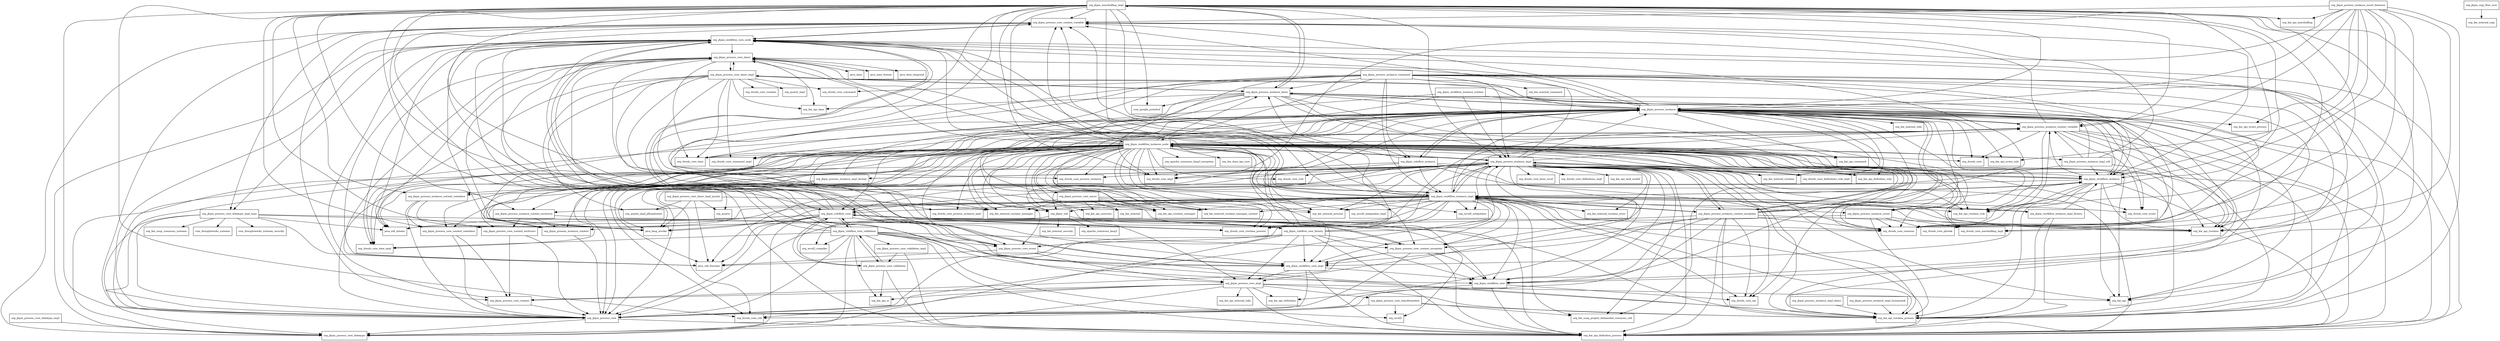 digraph jbpm_flow_7_7_0_Final_package_dependencies {
  node [shape = box, fontsize=10.0];
  org_jbpm_marshalling_impl -> com_google_protobuf;
  org_jbpm_marshalling_impl -> org_drools_core_common;
  org_jbpm_marshalling_impl -> org_drools_core_impl;
  org_jbpm_marshalling_impl -> org_drools_core_marshalling_impl;
  org_jbpm_marshalling_impl -> org_drools_core_process_instance;
  org_jbpm_marshalling_impl -> org_drools_core_process_instance_impl;
  org_jbpm_marshalling_impl -> org_drools_core_runtime_process;
  org_jbpm_marshalling_impl -> org_drools_core_util;
  org_jbpm_marshalling_impl -> org_jbpm_process_core;
  org_jbpm_marshalling_impl -> org_jbpm_process_core_context_exclusive;
  org_jbpm_marshalling_impl -> org_jbpm_process_core_context_swimlane;
  org_jbpm_marshalling_impl -> org_jbpm_process_core_context_variable;
  org_jbpm_marshalling_impl -> org_jbpm_process_instance;
  org_jbpm_marshalling_impl -> org_jbpm_process_instance_context_exclusive;
  org_jbpm_marshalling_impl -> org_jbpm_process_instance_context_swimlane;
  org_jbpm_marshalling_impl -> org_jbpm_process_instance_context_variable;
  org_jbpm_marshalling_impl -> org_jbpm_process_instance_impl;
  org_jbpm_marshalling_impl -> org_jbpm_process_instance_timer;
  org_jbpm_marshalling_impl -> org_jbpm_ruleflow_core;
  org_jbpm_marshalling_impl -> org_jbpm_ruleflow_instance;
  org_jbpm_marshalling_impl -> org_jbpm_workflow_instance;
  org_jbpm_marshalling_impl -> org_jbpm_workflow_instance_impl;
  org_jbpm_marshalling_impl -> org_jbpm_workflow_instance_node;
  org_jbpm_marshalling_impl -> org_kie_api;
  org_jbpm_marshalling_impl -> org_kie_api_definition_process;
  org_jbpm_marshalling_impl -> org_kie_api_marshalling;
  org_jbpm_marshalling_impl -> org_kie_api_runtime_process;
  org_jbpm_marshalling_impl -> org_kie_api_runtime_rule;
  org_jbpm_osgi_flow_core -> org_kie_internal_osgi;
  org_jbpm_process_core -> org_jbpm_process_core_datatype;
  org_jbpm_process_core -> org_kie_api_definition_process;
  org_jbpm_process_core_async -> org_drools_core_process_instance_impl;
  org_jbpm_process_core_async -> org_kie_api_executor;
  org_jbpm_process_core_async -> org_kie_api_runtime;
  org_jbpm_process_core_async -> org_kie_api_runtime_manager;
  org_jbpm_process_core_async -> org_kie_api_runtime_process;
  org_jbpm_process_core_async -> org_kie_internal;
  org_jbpm_process_core_async -> org_kie_internal_process;
  org_jbpm_process_core_async -> org_kie_internal_runtime_manager;
  org_jbpm_process_core_async -> org_kie_internal_runtime_manager_context;
  org_jbpm_process_core_context -> org_jbpm_process_core;
  org_jbpm_process_core_context_exception -> org_jbpm_process_core;
  org_jbpm_process_core_context_exception -> org_jbpm_process_core_context;
  org_jbpm_process_core_context_exception -> org_jbpm_ruleflow_core;
  org_jbpm_process_core_context_exception -> org_jbpm_workflow_core;
  org_jbpm_process_core_context_exception -> org_jbpm_workflow_core_impl;
  org_jbpm_process_core_context_exception -> org_kie_api_definition_process;
  org_jbpm_process_core_context_exclusive -> org_jbpm_process_core;
  org_jbpm_process_core_context_exclusive -> org_jbpm_process_core_context;
  org_jbpm_process_core_context_swimlane -> org_jbpm_process_core;
  org_jbpm_process_core_context_swimlane -> org_jbpm_process_core_context;
  org_jbpm_process_core_context_variable -> org_jbpm_process_core;
  org_jbpm_process_core_context_variable -> org_jbpm_process_core_context;
  org_jbpm_process_core_context_variable -> org_jbpm_process_core_datatype;
  org_jbpm_process_core_context_variable -> org_jbpm_process_core_datatype_impl_type;
  org_jbpm_process_core_context_variable -> org_jbpm_workflow_core_node;
  org_jbpm_process_core_datatype_impl -> org_jbpm_process_core_datatype;
  org_jbpm_process_core_datatype_impl_type -> com_thoughtworks_xstream;
  org_jbpm_process_core_datatype_impl_type -> com_thoughtworks_xstream_security;
  org_jbpm_process_core_datatype_impl_type -> java_lang_invoke;
  org_jbpm_process_core_datatype_impl_type -> java_util_function;
  org_jbpm_process_core_datatype_impl_type -> java_util_stream;
  org_jbpm_process_core_datatype_impl_type -> org_drools_core_common;
  org_jbpm_process_core_datatype_impl_type -> org_jbpm_process_core;
  org_jbpm_process_core_datatype_impl_type -> org_jbpm_process_core_datatype;
  org_jbpm_process_core_datatype_impl_type -> org_kie_soup_commons_xstream;
  org_jbpm_process_core_event -> java_util_function;
  org_jbpm_process_core_event -> org_jbpm_process_core_impl;
  org_jbpm_process_core_event -> org_jbpm_workflow_core_node;
  org_jbpm_process_core_event -> org_kie_api_runtime_process;
  org_jbpm_process_core_impl -> org_jbpm_process_core;
  org_jbpm_process_core_impl -> org_jbpm_process_core_context;
  org_jbpm_process_core_impl -> org_jbpm_process_core_datatype;
  org_jbpm_process_core_impl -> org_jbpm_process_core_transformation;
  org_jbpm_process_core_impl -> org_kie_api;
  org_jbpm_process_core_impl -> org_kie_api_definition;
  org_jbpm_process_core_impl -> org_kie_api_definition_process;
  org_jbpm_process_core_impl -> org_kie_api_internal_utils;
  org_jbpm_process_core_impl -> org_kie_api_io;
  org_jbpm_process_core_impl -> org_kie_api_runtime_process;
  org_jbpm_process_core_timer -> java_lang_invoke;
  org_jbpm_process_core_timer -> java_time;
  org_jbpm_process_core_timer -> java_time_format;
  org_jbpm_process_core_timer -> java_time_temporal;
  org_jbpm_process_core_timer -> java_util_function;
  org_jbpm_process_core_timer -> java_util_stream;
  org_jbpm_process_core_timer -> org_drools_core_time;
  org_jbpm_process_core_timer -> org_drools_core_time_impl;
  org_jbpm_process_core_timer -> org_jbpm_process_core_timer_impl;
  org_jbpm_process_core_timer -> org_jbpm_util;
  org_jbpm_process_core_timer -> org_kie_api_time;
  org_jbpm_process_core_timer_impl -> org_drools_core_command;
  org_jbpm_process_core_timer_impl -> org_drools_core_command_impl;
  org_jbpm_process_core_timer_impl -> org_drools_core_common;
  org_jbpm_process_core_timer_impl -> org_drools_core_runtime;
  org_jbpm_process_core_timer_impl -> org_drools_core_time;
  org_jbpm_process_core_timer_impl -> org_drools_core_time_impl;
  org_jbpm_process_core_timer_impl -> org_jbpm_process_core_timer;
  org_jbpm_process_core_timer_impl -> org_jbpm_process_instance_timer;
  org_jbpm_process_core_timer_impl -> org_kie_api_runtime;
  org_jbpm_process_core_timer_impl -> org_kie_api_runtime_manager;
  org_jbpm_process_core_timer_impl -> org_kie_api_time;
  org_jbpm_process_core_timer_impl -> org_kie_internal_runtime_manager;
  org_jbpm_process_core_timer_impl -> org_kie_internal_runtime_manager_context;
  org_jbpm_process_core_timer_impl -> org_quartz;
  org_jbpm_process_core_timer_impl -> org_quartz_impl;
  org_jbpm_process_core_timer_impl -> org_quartz_impl_jdbcjobstore;
  org_jbpm_process_core_timer_impl_quartz -> java_lang_invoke;
  org_jbpm_process_core_timer_impl_quartz -> java_util_function;
  org_jbpm_process_core_timer_impl_quartz -> org_kie_internal_runtime_manager;
  org_jbpm_process_core_timer_impl_quartz -> org_quartz;
  org_jbpm_process_core_timer_impl_quartz -> org_quartz_impl_jdbcjobstore;
  org_jbpm_process_core_transformation -> org_drools_core_util;
  org_jbpm_process_core_transformation -> org_kie_api_runtime_process;
  org_jbpm_process_core_transformation -> org_kie_soup_project_datamodel_commons_util;
  org_jbpm_process_core_transformation -> org_mvel2;
  org_jbpm_process_core_validation -> org_jbpm_ruleflow_core;
  org_jbpm_process_core_validation -> org_jbpm_ruleflow_core_validation;
  org_jbpm_process_core_validation -> org_kie_api_definition_process;
  org_jbpm_process_core_validation -> org_kie_api_io;
  org_jbpm_process_core_validation_impl -> org_jbpm_process_core_validation;
  org_jbpm_process_core_validation_impl -> org_kie_api_definition_process;
  org_jbpm_process_instance -> org_drools_core;
  org_jbpm_process_instance -> org_drools_core_command_impl;
  org_jbpm_process_instance -> org_drools_core_common;
  org_jbpm_process_instance -> org_drools_core_definitions_rule_impl;
  org_jbpm_process_instance -> org_drools_core_event;
  org_jbpm_process_instance -> org_drools_core_impl;
  org_jbpm_process_instance -> org_drools_core_marshalling_impl;
  org_jbpm_process_instance -> org_drools_core_phreak;
  org_jbpm_process_instance -> org_drools_core_runtime_process;
  org_jbpm_process_instance -> org_drools_core_time;
  org_jbpm_process_instance -> org_drools_core_time_impl;
  org_jbpm_process_instance -> org_jbpm_process_core;
  org_jbpm_process_instance -> org_jbpm_process_core_context_variable;
  org_jbpm_process_instance -> org_jbpm_process_core_event;
  org_jbpm_process_instance -> org_jbpm_process_core_timer;
  org_jbpm_process_instance -> org_jbpm_process_instance_context_variable;
  org_jbpm_process_instance -> org_jbpm_process_instance_event;
  org_jbpm_process_instance -> org_jbpm_process_instance_timer;
  org_jbpm_process_instance -> org_jbpm_ruleflow_core;
  org_jbpm_process_instance -> org_jbpm_ruleflow_instance;
  org_jbpm_process_instance -> org_jbpm_workflow_core_node;
  org_jbpm_process_instance -> org_kie_api;
  org_jbpm_process_instance -> org_kie_api_command;
  org_jbpm_process_instance -> org_kie_api_definition_process;
  org_jbpm_process_instance -> org_kie_api_definition_rule;
  org_jbpm_process_instance -> org_kie_api_event_process;
  org_jbpm_process_instance -> org_kie_api_event_rule;
  org_jbpm_process_instance -> org_kie_api_runtime;
  org_jbpm_process_instance -> org_kie_api_runtime_manager;
  org_jbpm_process_instance -> org_kie_api_runtime_process;
  org_jbpm_process_instance -> org_kie_api_runtime_rule;
  org_jbpm_process_instance -> org_kie_internal_process;
  org_jbpm_process_instance -> org_kie_internal_runtime;
  org_jbpm_process_instance -> org_kie_internal_runtime_manager;
  org_jbpm_process_instance -> org_kie_internal_runtime_manager_context;
  org_jbpm_process_instance -> org_kie_internal_utils;
  org_jbpm_process_instance_command -> org_drools_core_command;
  org_jbpm_process_instance_command -> org_drools_core_command_impl;
  org_jbpm_process_instance_command -> org_drools_core_common;
  org_jbpm_process_instance_command -> org_drools_core_impl;
  org_jbpm_process_instance_command -> org_drools_core_runtime_process;
  org_jbpm_process_instance_command -> org_jbpm_process_instance;
  org_jbpm_process_instance_command -> org_jbpm_process_instance_impl;
  org_jbpm_process_instance_command -> org_jbpm_process_instance_timer;
  org_jbpm_process_instance_command -> org_jbpm_ruleflow_instance;
  org_jbpm_process_instance_command -> org_jbpm_workflow_core_impl;
  org_jbpm_process_instance_command -> org_jbpm_workflow_instance;
  org_jbpm_process_instance_command -> org_jbpm_workflow_instance_impl;
  org_jbpm_process_instance_command -> org_jbpm_workflow_instance_node;
  org_jbpm_process_instance_command -> org_kie_api;
  org_jbpm_process_instance_command -> org_kie_api_definition_process;
  org_jbpm_process_instance_command -> org_kie_api_runtime;
  org_jbpm_process_instance_command -> org_kie_api_runtime_process;
  org_jbpm_process_instance_command -> org_kie_internal_command;
  org_jbpm_process_instance_context -> org_jbpm_process_core;
  org_jbpm_process_instance_context -> org_jbpm_process_instance;
  org_jbpm_process_instance_context_exception -> org_drools_core_common;
  org_jbpm_process_instance_context_exception -> org_drools_core_spi;
  org_jbpm_process_instance_context_exception -> org_jbpm_process_core;
  org_jbpm_process_instance_context_exception -> org_jbpm_process_core_context_exception;
  org_jbpm_process_instance_context_exception -> org_jbpm_process_instance;
  org_jbpm_process_instance_context_exception -> org_jbpm_process_instance_context;
  org_jbpm_process_instance_context_exception -> org_jbpm_process_instance_impl;
  org_jbpm_process_instance_context_exception -> org_jbpm_workflow_core;
  org_jbpm_process_instance_context_exception -> org_jbpm_workflow_core_impl;
  org_jbpm_process_instance_context_exception -> org_jbpm_workflow_core_node;
  org_jbpm_process_instance_context_exception -> org_jbpm_workflow_instance;
  org_jbpm_process_instance_context_exception -> org_jbpm_workflow_instance_impl;
  org_jbpm_process_instance_context_exception -> org_jbpm_workflow_instance_node;
  org_jbpm_process_instance_context_exception -> org_kie_api_definition_process;
  org_jbpm_process_instance_context_exception -> org_kie_api_runtime;
  org_jbpm_process_instance_context_exception -> org_kie_api_runtime_process;
  org_jbpm_process_instance_context_exclusive -> org_jbpm_process_core_context_exclusive;
  org_jbpm_process_instance_context_exclusive -> org_jbpm_process_instance_context;
  org_jbpm_process_instance_context_exclusive -> org_kie_api_runtime_process;
  org_jbpm_process_instance_context_swimlane -> org_jbpm_process_core;
  org_jbpm_process_instance_context_swimlane -> org_jbpm_process_core_context_swimlane;
  org_jbpm_process_instance_context_swimlane -> org_jbpm_process_instance_context;
  org_jbpm_process_instance_context_variable -> org_drools_core;
  org_jbpm_process_instance_context_variable -> org_drools_core_common;
  org_jbpm_process_instance_context_variable -> org_drools_core_event;
  org_jbpm_process_instance_context_variable -> org_drools_core_runtime_process;
  org_jbpm_process_instance_context_variable -> org_jbpm_process_core;
  org_jbpm_process_instance_context_variable -> org_jbpm_process_core_context_variable;
  org_jbpm_process_instance_context_variable -> org_jbpm_process_instance;
  org_jbpm_process_instance_context_variable -> org_jbpm_process_instance_context;
  org_jbpm_process_instance_context_variable -> org_jbpm_workflow_core;
  org_jbpm_process_instance_context_variable -> org_jbpm_workflow_instance_node;
  org_jbpm_process_instance_context_variable -> org_kie_api_definition_process;
  org_jbpm_process_instance_context_variable -> org_kie_api_runtime;
  org_jbpm_process_instance_context_variable -> org_kie_api_runtime_process;
  org_jbpm_process_instance_context_variable -> org_kie_api_runtime_rule;
  org_jbpm_process_instance_event -> org_drools_core_common;
  org_jbpm_process_instance_event -> org_drools_core_marshalling_impl;
  org_jbpm_process_instance_event -> org_drools_core_phreak;
  org_jbpm_process_instance_event -> org_drools_core_runtime_process;
  org_jbpm_process_instance_event -> org_jbpm_process_instance;
  org_jbpm_process_instance_event -> org_kie_api_runtime_process;
  org_jbpm_process_instance_event_listeners -> org_drools_core_common;
  org_jbpm_process_instance_event_listeners -> org_drools_core_impl;
  org_jbpm_process_instance_event_listeners -> org_drools_core_marshalling_impl;
  org_jbpm_process_instance_event_listeners -> org_jbpm_process_core_context_variable;
  org_jbpm_process_instance_event_listeners -> org_jbpm_process_instance;
  org_jbpm_process_instance_event_listeners -> org_jbpm_process_instance_context_variable;
  org_jbpm_process_instance_event_listeners -> org_jbpm_workflow_instance;
  org_jbpm_process_instance_event_listeners -> org_kie_api_event_process;
  org_jbpm_process_instance_event_listeners -> org_kie_api_event_rule;
  org_jbpm_process_instance_event_listeners -> org_kie_api_marshalling;
  org_jbpm_process_instance_event_listeners -> org_kie_api_runtime;
  org_jbpm_process_instance_event_listeners -> org_kie_api_runtime_process;
  org_jbpm_process_instance_event_listeners -> org_kie_api_runtime_rule;
  org_jbpm_process_instance_impl -> org_drools_core_base_mvel;
  org_jbpm_process_instance_impl -> org_drools_core_common;
  org_jbpm_process_instance_impl -> org_drools_core_definitions_impl;
  org_jbpm_process_instance_impl -> org_drools_core_definitions_rule_impl;
  org_jbpm_process_instance_impl -> org_drools_core_impl;
  org_jbpm_process_instance_impl -> org_drools_core_process_instance;
  org_jbpm_process_instance_impl -> org_drools_core_rule;
  org_jbpm_process_instance_impl -> org_drools_core_runtime_process;
  org_jbpm_process_instance_impl -> org_drools_core_spi;
  org_jbpm_process_instance_impl -> org_drools_core_util;
  org_jbpm_process_instance_impl -> org_jbpm_process_core;
  org_jbpm_process_instance_impl -> org_jbpm_process_core_context_exception;
  org_jbpm_process_instance_impl -> org_jbpm_process_core_context_swimlane;
  org_jbpm_process_instance_impl -> org_jbpm_process_core_context_variable;
  org_jbpm_process_instance_impl -> org_jbpm_process_core_impl;
  org_jbpm_process_instance_impl -> org_jbpm_process_instance;
  org_jbpm_process_instance_impl -> org_jbpm_process_instance_context_exception;
  org_jbpm_process_instance_impl -> org_jbpm_process_instance_context_swimlane;
  org_jbpm_process_instance_impl -> org_jbpm_process_instance_context_variable;
  org_jbpm_process_instance_impl -> org_jbpm_process_instance_impl_factory;
  org_jbpm_process_instance_impl -> org_jbpm_util;
  org_jbpm_process_instance_impl -> org_jbpm_workflow_core;
  org_jbpm_process_instance_impl -> org_jbpm_workflow_instance;
  org_jbpm_process_instance_impl -> org_jbpm_workflow_instance_impl;
  org_jbpm_process_instance_impl -> org_jbpm_workflow_instance_node;
  org_jbpm_process_instance_impl -> org_kie_api;
  org_jbpm_process_instance_impl -> org_kie_api_definition;
  org_jbpm_process_instance_impl -> org_kie_api_definition_process;
  org_jbpm_process_instance_impl -> org_kie_api_definition_rule;
  org_jbpm_process_instance_impl -> org_kie_api_runtime;
  org_jbpm_process_instance_impl -> org_kie_api_runtime_process;
  org_jbpm_process_instance_impl -> org_kie_api_runtime_rule;
  org_jbpm_process_instance_impl -> org_kie_api_task_model;
  org_jbpm_process_instance_impl -> org_kie_internal_process;
  org_jbpm_process_instance_impl -> org_kie_internal_runtime;
  org_jbpm_process_instance_impl -> org_kie_internal_runtime_error;
  org_jbpm_process_instance_impl -> org_kie_soup_project_datamodel_commons_util;
  org_jbpm_process_instance_impl -> org_mvel2_integration;
  org_jbpm_process_instance_impl_demo -> org_kie_api_runtime_process;
  org_jbpm_process_instance_impl_factory -> org_jbpm_process_core;
  org_jbpm_process_instance_impl_factory -> org_jbpm_process_instance;
  org_jbpm_process_instance_impl_factory -> org_jbpm_process_instance_context;
  org_jbpm_process_instance_impl_factory -> org_jbpm_process_instance_impl;
  org_jbpm_process_instance_impl_humantask -> org_kie_api_runtime_process;
  org_jbpm_process_instance_impl_util -> org_jbpm_process_core_context_variable;
  org_jbpm_process_instance_impl_util -> org_jbpm_process_instance;
  org_jbpm_process_instance_impl_util -> org_jbpm_process_instance_context_variable;
  org_jbpm_process_instance_impl_util -> org_jbpm_util;
  org_jbpm_process_instance_impl_util -> org_jbpm_workflow_instance;
  org_jbpm_process_instance_impl_util -> org_kie_api_runtime_process;
  org_jbpm_process_instance_timer -> com_google_protobuf;
  org_jbpm_process_instance_timer -> org_drools_core_common;
  org_jbpm_process_instance_timer -> org_drools_core_marshalling_impl;
  org_jbpm_process_instance_timer -> org_drools_core_runtime_process;
  org_jbpm_process_instance_timer -> org_drools_core_time;
  org_jbpm_process_instance_timer -> org_drools_core_time_impl;
  org_jbpm_process_instance_timer -> org_jbpm_marshalling_impl;
  org_jbpm_process_instance_timer -> org_jbpm_process_core_timer_impl;
  org_jbpm_process_instance_timer -> org_jbpm_process_instance;
  org_jbpm_process_instance_timer -> org_jbpm_process_instance_event;
  org_jbpm_process_instance_timer -> org_kie_api_runtime;
  org_jbpm_process_instance_timer -> org_kie_api_runtime_process;
  org_jbpm_process_instance_timer -> org_kie_api_time;
  org_jbpm_process_instance_timer -> org_kie_internal_runtime;
  org_jbpm_ruleflow_core -> java_lang_invoke;
  org_jbpm_ruleflow_core -> java_util_function;
  org_jbpm_ruleflow_core -> java_util_stream;
  org_jbpm_ruleflow_core -> org_jbpm_process_core;
  org_jbpm_ruleflow_core -> org_jbpm_process_core_context_exception;
  org_jbpm_ruleflow_core -> org_jbpm_process_core_context_swimlane;
  org_jbpm_ruleflow_core -> org_jbpm_process_core_context_variable;
  org_jbpm_ruleflow_core -> org_jbpm_process_core_datatype;
  org_jbpm_ruleflow_core -> org_jbpm_process_core_event;
  org_jbpm_ruleflow_core -> org_jbpm_process_core_timer;
  org_jbpm_ruleflow_core -> org_jbpm_process_core_validation;
  org_jbpm_ruleflow_core -> org_jbpm_ruleflow_core_factory;
  org_jbpm_ruleflow_core -> org_jbpm_ruleflow_core_validation;
  org_jbpm_ruleflow_core -> org_jbpm_workflow_core;
  org_jbpm_ruleflow_core -> org_jbpm_workflow_core_impl;
  org_jbpm_ruleflow_core -> org_jbpm_workflow_core_node;
  org_jbpm_ruleflow_core -> org_kie_api_definition_process;
  org_jbpm_ruleflow_core_factory -> org_jbpm_process_core;
  org_jbpm_ruleflow_core_factory -> org_jbpm_process_core_context_exception;
  org_jbpm_ruleflow_core_factory -> org_jbpm_process_core_context_variable;
  org_jbpm_ruleflow_core_factory -> org_jbpm_process_core_datatype;
  org_jbpm_ruleflow_core_factory -> org_jbpm_process_core_event;
  org_jbpm_ruleflow_core_factory -> org_jbpm_process_core_impl;
  org_jbpm_ruleflow_core_factory -> org_jbpm_process_core_timer;
  org_jbpm_ruleflow_core_factory -> org_jbpm_process_instance_impl;
  org_jbpm_ruleflow_core_factory -> org_jbpm_ruleflow_core;
  org_jbpm_ruleflow_core_factory -> org_jbpm_workflow_core;
  org_jbpm_ruleflow_core_factory -> org_jbpm_workflow_core_impl;
  org_jbpm_ruleflow_core_factory -> org_jbpm_workflow_core_node;
  org_jbpm_ruleflow_core_factory -> org_kie_api_definition_process;
  org_jbpm_ruleflow_core_validation -> org_drools_core_time_impl;
  org_jbpm_ruleflow_core_validation -> org_jbpm_process_core;
  org_jbpm_ruleflow_core_validation -> org_jbpm_process_core_context_exception;
  org_jbpm_ruleflow_core_validation -> org_jbpm_process_core_context_variable;
  org_jbpm_ruleflow_core_validation -> org_jbpm_process_core_datatype;
  org_jbpm_ruleflow_core_validation -> org_jbpm_process_core_event;
  org_jbpm_ruleflow_core_validation -> org_jbpm_process_core_timer;
  org_jbpm_ruleflow_core_validation -> org_jbpm_process_core_validation;
  org_jbpm_ruleflow_core_validation -> org_jbpm_process_core_validation_impl;
  org_jbpm_ruleflow_core_validation -> org_jbpm_ruleflow_core;
  org_jbpm_ruleflow_core_validation -> org_jbpm_workflow_core;
  org_jbpm_ruleflow_core_validation -> org_jbpm_workflow_core_impl;
  org_jbpm_ruleflow_core_validation -> org_jbpm_workflow_core_node;
  org_jbpm_ruleflow_core_validation -> org_kie_api_definition_process;
  org_jbpm_ruleflow_core_validation -> org_kie_api_io;
  org_jbpm_ruleflow_core_validation -> org_mvel2;
  org_jbpm_ruleflow_core_validation -> org_mvel2_compiler;
  org_jbpm_ruleflow_instance -> java_lang_invoke;
  org_jbpm_ruleflow_instance -> java_util_function;
  org_jbpm_ruleflow_instance -> org_jbpm_process_instance;
  org_jbpm_ruleflow_instance -> org_jbpm_ruleflow_core;
  org_jbpm_ruleflow_instance -> org_jbpm_workflow_core_node;
  org_jbpm_ruleflow_instance -> org_jbpm_workflow_instance;
  org_jbpm_ruleflow_instance -> org_jbpm_workflow_instance_impl;
  org_jbpm_ruleflow_instance -> org_kie_api_definition_process;
  org_jbpm_ruleflow_instance -> org_kie_api_runtime_process;
  org_jbpm_util -> org_apache_commons_lang3;
  org_jbpm_util -> org_kie_internal_security;
  org_jbpm_util -> org_mvel2;
  org_jbpm_util -> org_mvel2_compiler;
  org_jbpm_workflow_core -> org_drools_core_spi;
  org_jbpm_workflow_core -> org_jbpm_process_core;
  org_jbpm_workflow_core -> org_kie_api_definition_process;
  org_jbpm_workflow_core_impl -> org_jbpm_process_core;
  org_jbpm_workflow_core_impl -> org_jbpm_process_core_impl;
  org_jbpm_workflow_core_impl -> org_jbpm_workflow_core;
  org_jbpm_workflow_core_impl -> org_jbpm_workflow_core_node;
  org_jbpm_workflow_core_impl -> org_kie_api_definition_process;
  org_jbpm_workflow_core_node -> java_lang_invoke;
  org_jbpm_workflow_core_node -> java_util_function;
  org_jbpm_workflow_core_node -> java_util_stream;
  org_jbpm_workflow_core_node -> org_jbpm_process_core;
  org_jbpm_workflow_core_node -> org_jbpm_process_core_context;
  org_jbpm_workflow_core_node -> org_jbpm_process_core_context_variable;
  org_jbpm_workflow_core_node -> org_jbpm_process_core_datatype;
  org_jbpm_workflow_core_node -> org_jbpm_process_core_datatype_impl_type;
  org_jbpm_workflow_core_node -> org_jbpm_process_core_event;
  org_jbpm_workflow_core_node -> org_jbpm_process_core_impl;
  org_jbpm_workflow_core_node -> org_jbpm_process_core_timer;
  org_jbpm_workflow_core_node -> org_jbpm_workflow_core;
  org_jbpm_workflow_core_node -> org_jbpm_workflow_core_impl;
  org_jbpm_workflow_core_node -> org_kie_api_definition_process;
  org_jbpm_workflow_instance -> org_drools_core_common;
  org_jbpm_workflow_instance -> org_jbpm_process_core_context_variable;
  org_jbpm_workflow_instance -> org_jbpm_process_instance;
  org_jbpm_workflow_instance -> org_jbpm_process_instance_context_variable;
  org_jbpm_workflow_instance -> org_jbpm_process_instance_impl;
  org_jbpm_workflow_instance -> org_jbpm_ruleflow_core;
  org_jbpm_workflow_instance -> org_jbpm_workflow_core_impl;
  org_jbpm_workflow_instance -> org_jbpm_workflow_instance_impl;
  org_jbpm_workflow_instance -> org_kie_api;
  org_jbpm_workflow_instance -> org_kie_api_definition_process;
  org_jbpm_workflow_instance -> org_kie_api_runtime;
  org_jbpm_workflow_instance -> org_kie_api_runtime_process;
  org_jbpm_workflow_instance_context -> org_jbpm_process_core;
  org_jbpm_workflow_instance_context -> org_jbpm_process_instance;
  org_jbpm_workflow_instance_context -> org_jbpm_process_instance_context;
  org_jbpm_workflow_instance_context -> org_jbpm_process_instance_impl;
  org_jbpm_workflow_instance_context -> org_jbpm_workflow_instance;
  org_jbpm_workflow_instance_impl -> java_lang_invoke;
  org_jbpm_workflow_instance_impl -> java_util_function;
  org_jbpm_workflow_instance_impl -> java_util_stream;
  org_jbpm_workflow_instance_impl -> org_drools_core_common;
  org_jbpm_workflow_instance_impl -> org_drools_core_event;
  org_jbpm_workflow_instance_impl -> org_drools_core_runtime_process;
  org_jbpm_workflow_instance_impl -> org_drools_core_spi;
  org_jbpm_workflow_instance_impl -> org_drools_core_util;
  org_jbpm_workflow_instance_impl -> org_jbpm_process_core;
  org_jbpm_workflow_instance_impl -> org_jbpm_process_core_context_exception;
  org_jbpm_workflow_instance_impl -> org_jbpm_process_core_context_exclusive;
  org_jbpm_workflow_instance_impl -> org_jbpm_process_core_context_variable;
  org_jbpm_workflow_instance_impl -> org_jbpm_process_core_timer;
  org_jbpm_workflow_instance_impl -> org_jbpm_process_instance;
  org_jbpm_workflow_instance_impl -> org_jbpm_process_instance_context_exception;
  org_jbpm_workflow_instance_impl -> org_jbpm_process_instance_context_exclusive;
  org_jbpm_workflow_instance_impl -> org_jbpm_process_instance_context_variable;
  org_jbpm_workflow_instance_impl -> org_jbpm_process_instance_event;
  org_jbpm_workflow_instance_impl -> org_jbpm_process_instance_impl;
  org_jbpm_workflow_instance_impl -> org_jbpm_process_instance_timer;
  org_jbpm_workflow_instance_impl -> org_jbpm_ruleflow_core;
  org_jbpm_workflow_instance_impl -> org_jbpm_util;
  org_jbpm_workflow_instance_impl -> org_jbpm_workflow_core;
  org_jbpm_workflow_instance_impl -> org_jbpm_workflow_core_impl;
  org_jbpm_workflow_instance_impl -> org_jbpm_workflow_core_node;
  org_jbpm_workflow_instance_impl -> org_jbpm_workflow_instance;
  org_jbpm_workflow_instance_impl -> org_jbpm_workflow_instance_impl_factory;
  org_jbpm_workflow_instance_impl -> org_jbpm_workflow_instance_node;
  org_jbpm_workflow_instance_impl -> org_kie_api_definition_process;
  org_jbpm_workflow_instance_impl -> org_kie_api_runtime;
  org_jbpm_workflow_instance_impl -> org_kie_api_runtime_manager;
  org_jbpm_workflow_instance_impl -> org_kie_api_runtime_process;
  org_jbpm_workflow_instance_impl -> org_kie_api_runtime_rule;
  org_jbpm_workflow_instance_impl -> org_kie_internal_process;
  org_jbpm_workflow_instance_impl -> org_kie_internal_runtime_error;
  org_jbpm_workflow_instance_impl -> org_kie_internal_runtime_manager;
  org_jbpm_workflow_instance_impl -> org_kie_internal_runtime_manager_context;
  org_jbpm_workflow_instance_impl -> org_kie_soup_project_datamodel_commons_util;
  org_jbpm_workflow_instance_impl -> org_mvel2_integration;
  org_jbpm_workflow_instance_impl -> org_mvel2_integration_impl;
  org_jbpm_workflow_instance_impl_factory -> org_jbpm_workflow_instance;
  org_jbpm_workflow_instance_impl_factory -> org_jbpm_workflow_instance_impl;
  org_jbpm_workflow_instance_impl_factory -> org_kie_api_definition_process;
  org_jbpm_workflow_instance_impl_factory -> org_kie_api_runtime_process;
  org_jbpm_workflow_instance_node -> java_lang_invoke;
  org_jbpm_workflow_instance_node -> java_util_function;
  org_jbpm_workflow_instance_node -> java_util_stream;
  org_jbpm_workflow_instance_node -> org_apache_commons_lang3_exception;
  org_jbpm_workflow_instance_node -> org_drools_core;
  org_jbpm_workflow_instance_node -> org_drools_core_command_impl;
  org_jbpm_workflow_instance_node -> org_drools_core_common;
  org_jbpm_workflow_instance_node -> org_drools_core_definitions_rule_impl;
  org_jbpm_workflow_instance_node -> org_drools_core_event;
  org_jbpm_workflow_instance_node -> org_drools_core_impl;
  org_jbpm_workflow_instance_node -> org_drools_core_process_instance;
  org_jbpm_workflow_instance_node -> org_drools_core_process_instance_impl;
  org_jbpm_workflow_instance_node -> org_drools_core_rule;
  org_jbpm_workflow_instance_node -> org_drools_core_runtime_process;
  org_jbpm_workflow_instance_node -> org_drools_core_spi;
  org_jbpm_workflow_instance_node -> org_drools_core_time;
  org_jbpm_workflow_instance_node -> org_drools_core_time_impl;
  org_jbpm_workflow_instance_node -> org_drools_core_util;
  org_jbpm_workflow_instance_node -> org_jbpm_process_core;
  org_jbpm_workflow_instance_node -> org_jbpm_process_core_async;
  org_jbpm_workflow_instance_node -> org_jbpm_process_core_context_exception;
  org_jbpm_workflow_instance_node -> org_jbpm_process_core_context_exclusive;
  org_jbpm_workflow_instance_node -> org_jbpm_process_core_context_swimlane;
  org_jbpm_workflow_instance_node -> org_jbpm_process_core_context_variable;
  org_jbpm_workflow_instance_node -> org_jbpm_process_core_datatype;
  org_jbpm_workflow_instance_node -> org_jbpm_process_core_event;
  org_jbpm_workflow_instance_node -> org_jbpm_process_core_impl;
  org_jbpm_workflow_instance_node -> org_jbpm_process_core_timer;
  org_jbpm_workflow_instance_node -> org_jbpm_process_instance;
  org_jbpm_workflow_instance_node -> org_jbpm_process_instance_context_exception;
  org_jbpm_workflow_instance_node -> org_jbpm_process_instance_context_exclusive;
  org_jbpm_workflow_instance_node -> org_jbpm_process_instance_context_swimlane;
  org_jbpm_workflow_instance_node -> org_jbpm_process_instance_context_variable;
  org_jbpm_workflow_instance_node -> org_jbpm_process_instance_impl;
  org_jbpm_workflow_instance_node -> org_jbpm_process_instance_impl_util;
  org_jbpm_workflow_instance_node -> org_jbpm_process_instance_timer;
  org_jbpm_workflow_instance_node -> org_jbpm_util;
  org_jbpm_workflow_instance_node -> org_jbpm_workflow_core;
  org_jbpm_workflow_instance_node -> org_jbpm_workflow_core_impl;
  org_jbpm_workflow_instance_node -> org_jbpm_workflow_core_node;
  org_jbpm_workflow_instance_node -> org_jbpm_workflow_instance;
  org_jbpm_workflow_instance_node -> org_jbpm_workflow_instance_impl;
  org_jbpm_workflow_instance_node -> org_kie_api;
  org_jbpm_workflow_instance_node -> org_kie_api_command;
  org_jbpm_workflow_instance_node -> org_kie_api_definition_process;
  org_jbpm_workflow_instance_node -> org_kie_api_definition_rule;
  org_jbpm_workflow_instance_node -> org_kie_api_event_rule;
  org_jbpm_workflow_instance_node -> org_kie_api_executor;
  org_jbpm_workflow_instance_node -> org_kie_api_runtime;
  org_jbpm_workflow_instance_node -> org_kie_api_runtime_manager;
  org_jbpm_workflow_instance_node -> org_kie_api_runtime_process;
  org_jbpm_workflow_instance_node -> org_kie_api_runtime_rule;
  org_jbpm_workflow_instance_node -> org_kie_dmn_api_core;
  org_jbpm_workflow_instance_node -> org_kie_internal;
  org_jbpm_workflow_instance_node -> org_kie_internal_process;
  org_jbpm_workflow_instance_node -> org_kie_internal_runtime;
  org_jbpm_workflow_instance_node -> org_kie_internal_runtime_manager;
  org_jbpm_workflow_instance_node -> org_kie_internal_runtime_manager_context;
  org_jbpm_workflow_instance_node -> org_kie_soup_project_datamodel_commons_util;
  org_jbpm_workflow_instance_node -> org_mvel2_integration;
  org_jbpm_workflow_instance_node -> org_mvel2_integration_impl;
}
